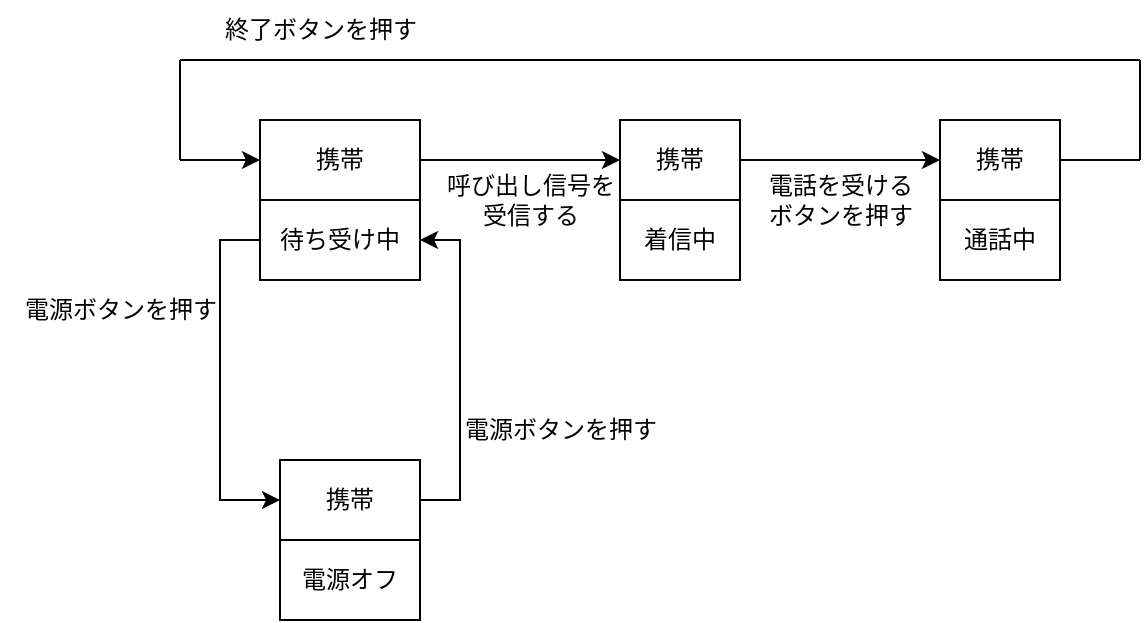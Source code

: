<mxfile version="24.6.4" type="device">
  <diagram name="ページ1" id="CPGFLDDi_tqcv5clr_pL">
    <mxGraphModel dx="880" dy="468" grid="1" gridSize="10" guides="1" tooltips="1" connect="1" arrows="1" fold="1" page="1" pageScale="1" pageWidth="827" pageHeight="1169" math="0" shadow="0">
      <root>
        <mxCell id="0" />
        <mxCell id="1" parent="0" />
        <mxCell id="aaldi4xjflPsFuzSinDj-2" value="" style="shape=table;startSize=0;container=1;collapsible=0;childLayout=tableLayout;" vertex="1" parent="1">
          <mxGeometry x="190" y="120" width="80" height="80" as="geometry" />
        </mxCell>
        <mxCell id="aaldi4xjflPsFuzSinDj-3" value="" style="shape=tableRow;horizontal=0;startSize=0;swimlaneHead=0;swimlaneBody=0;strokeColor=inherit;top=0;left=0;bottom=0;right=0;collapsible=0;dropTarget=0;fillColor=none;points=[[0,0.5],[1,0.5]];portConstraint=eastwest;" vertex="1" parent="aaldi4xjflPsFuzSinDj-2">
          <mxGeometry width="80" height="40" as="geometry" />
        </mxCell>
        <mxCell id="aaldi4xjflPsFuzSinDj-4" value="携帯" style="shape=partialRectangle;html=1;whiteSpace=wrap;connectable=0;strokeColor=inherit;overflow=hidden;fillColor=none;top=0;left=0;bottom=0;right=0;pointerEvents=1;" vertex="1" parent="aaldi4xjflPsFuzSinDj-3">
          <mxGeometry width="80" height="40" as="geometry">
            <mxRectangle width="80" height="40" as="alternateBounds" />
          </mxGeometry>
        </mxCell>
        <mxCell id="aaldi4xjflPsFuzSinDj-5" value="" style="shape=tableRow;horizontal=0;startSize=0;swimlaneHead=0;swimlaneBody=0;strokeColor=inherit;top=0;left=0;bottom=0;right=0;collapsible=0;dropTarget=0;fillColor=none;points=[[0,0.5],[1,0.5]];portConstraint=eastwest;" vertex="1" parent="aaldi4xjflPsFuzSinDj-2">
          <mxGeometry y="40" width="80" height="40" as="geometry" />
        </mxCell>
        <mxCell id="aaldi4xjflPsFuzSinDj-6" value="待ち受け中" style="shape=partialRectangle;html=1;whiteSpace=wrap;connectable=0;strokeColor=inherit;overflow=hidden;fillColor=none;top=0;left=0;bottom=0;right=0;pointerEvents=1;" vertex="1" parent="aaldi4xjflPsFuzSinDj-5">
          <mxGeometry width="80" height="40" as="geometry">
            <mxRectangle width="80" height="40" as="alternateBounds" />
          </mxGeometry>
        </mxCell>
        <mxCell id="aaldi4xjflPsFuzSinDj-7" value="" style="shape=table;startSize=0;container=1;collapsible=0;childLayout=tableLayout;" vertex="1" parent="1">
          <mxGeometry x="370" y="120" width="60" height="80" as="geometry" />
        </mxCell>
        <mxCell id="aaldi4xjflPsFuzSinDj-8" value="" style="shape=tableRow;horizontal=0;startSize=0;swimlaneHead=0;swimlaneBody=0;strokeColor=inherit;top=0;left=0;bottom=0;right=0;collapsible=0;dropTarget=0;fillColor=none;points=[[0,0.5],[1,0.5]];portConstraint=eastwest;" vertex="1" parent="aaldi4xjflPsFuzSinDj-7">
          <mxGeometry width="60" height="40" as="geometry" />
        </mxCell>
        <mxCell id="aaldi4xjflPsFuzSinDj-9" value="携帯" style="shape=partialRectangle;html=1;whiteSpace=wrap;connectable=0;strokeColor=inherit;overflow=hidden;fillColor=none;top=0;left=0;bottom=0;right=0;pointerEvents=1;" vertex="1" parent="aaldi4xjflPsFuzSinDj-8">
          <mxGeometry width="60" height="40" as="geometry">
            <mxRectangle width="60" height="40" as="alternateBounds" />
          </mxGeometry>
        </mxCell>
        <mxCell id="aaldi4xjflPsFuzSinDj-10" value="" style="shape=tableRow;horizontal=0;startSize=0;swimlaneHead=0;swimlaneBody=0;strokeColor=inherit;top=0;left=0;bottom=0;right=0;collapsible=0;dropTarget=0;fillColor=none;points=[[0,0.5],[1,0.5]];portConstraint=eastwest;" vertex="1" parent="aaldi4xjflPsFuzSinDj-7">
          <mxGeometry y="40" width="60" height="40" as="geometry" />
        </mxCell>
        <mxCell id="aaldi4xjflPsFuzSinDj-11" value="着信中" style="shape=partialRectangle;html=1;whiteSpace=wrap;connectable=0;strokeColor=inherit;overflow=hidden;fillColor=none;top=0;left=0;bottom=0;right=0;pointerEvents=1;" vertex="1" parent="aaldi4xjflPsFuzSinDj-10">
          <mxGeometry width="60" height="40" as="geometry">
            <mxRectangle width="60" height="40" as="alternateBounds" />
          </mxGeometry>
        </mxCell>
        <mxCell id="aaldi4xjflPsFuzSinDj-12" value="" style="shape=table;startSize=0;container=1;collapsible=0;childLayout=tableLayout;" vertex="1" parent="1">
          <mxGeometry x="530" y="120" width="60" height="80" as="geometry" />
        </mxCell>
        <mxCell id="aaldi4xjflPsFuzSinDj-13" value="" style="shape=tableRow;horizontal=0;startSize=0;swimlaneHead=0;swimlaneBody=0;strokeColor=inherit;top=0;left=0;bottom=0;right=0;collapsible=0;dropTarget=0;fillColor=none;points=[[0,0.5],[1,0.5]];portConstraint=eastwest;" vertex="1" parent="aaldi4xjflPsFuzSinDj-12">
          <mxGeometry width="60" height="40" as="geometry" />
        </mxCell>
        <mxCell id="aaldi4xjflPsFuzSinDj-14" value="携帯" style="shape=partialRectangle;html=1;whiteSpace=wrap;connectable=0;strokeColor=inherit;overflow=hidden;fillColor=none;top=0;left=0;bottom=0;right=0;pointerEvents=1;" vertex="1" parent="aaldi4xjflPsFuzSinDj-13">
          <mxGeometry width="60" height="40" as="geometry">
            <mxRectangle width="60" height="40" as="alternateBounds" />
          </mxGeometry>
        </mxCell>
        <mxCell id="aaldi4xjflPsFuzSinDj-15" value="" style="shape=tableRow;horizontal=0;startSize=0;swimlaneHead=0;swimlaneBody=0;strokeColor=inherit;top=0;left=0;bottom=0;right=0;collapsible=0;dropTarget=0;fillColor=none;points=[[0,0.5],[1,0.5]];portConstraint=eastwest;" vertex="1" parent="aaldi4xjflPsFuzSinDj-12">
          <mxGeometry y="40" width="60" height="40" as="geometry" />
        </mxCell>
        <mxCell id="aaldi4xjflPsFuzSinDj-16" value="通話中" style="shape=partialRectangle;html=1;whiteSpace=wrap;connectable=0;strokeColor=inherit;overflow=hidden;fillColor=none;top=0;left=0;bottom=0;right=0;pointerEvents=1;" vertex="1" parent="aaldi4xjflPsFuzSinDj-15">
          <mxGeometry width="60" height="40" as="geometry">
            <mxRectangle width="60" height="40" as="alternateBounds" />
          </mxGeometry>
        </mxCell>
        <mxCell id="aaldi4xjflPsFuzSinDj-17" value="" style="shape=table;startSize=0;container=1;collapsible=0;childLayout=tableLayout;" vertex="1" parent="1">
          <mxGeometry x="200" y="290" width="70" height="80" as="geometry" />
        </mxCell>
        <mxCell id="aaldi4xjflPsFuzSinDj-18" value="" style="shape=tableRow;horizontal=0;startSize=0;swimlaneHead=0;swimlaneBody=0;strokeColor=inherit;top=0;left=0;bottom=0;right=0;collapsible=0;dropTarget=0;fillColor=none;points=[[0,0.5],[1,0.5]];portConstraint=eastwest;" vertex="1" parent="aaldi4xjflPsFuzSinDj-17">
          <mxGeometry width="70" height="40" as="geometry" />
        </mxCell>
        <mxCell id="aaldi4xjflPsFuzSinDj-19" value="携帯" style="shape=partialRectangle;html=1;whiteSpace=wrap;connectable=0;strokeColor=inherit;overflow=hidden;fillColor=none;top=0;left=0;bottom=0;right=0;pointerEvents=1;" vertex="1" parent="aaldi4xjflPsFuzSinDj-18">
          <mxGeometry width="70" height="40" as="geometry">
            <mxRectangle width="70" height="40" as="alternateBounds" />
          </mxGeometry>
        </mxCell>
        <mxCell id="aaldi4xjflPsFuzSinDj-20" value="" style="shape=tableRow;horizontal=0;startSize=0;swimlaneHead=0;swimlaneBody=0;strokeColor=inherit;top=0;left=0;bottom=0;right=0;collapsible=0;dropTarget=0;fillColor=none;points=[[0,0.5],[1,0.5]];portConstraint=eastwest;" vertex="1" parent="aaldi4xjflPsFuzSinDj-17">
          <mxGeometry y="40" width="70" height="40" as="geometry" />
        </mxCell>
        <mxCell id="aaldi4xjflPsFuzSinDj-21" value="電源オフ" style="shape=partialRectangle;html=1;whiteSpace=wrap;connectable=0;strokeColor=inherit;overflow=hidden;fillColor=none;top=0;left=0;bottom=0;right=0;pointerEvents=1;" vertex="1" parent="aaldi4xjflPsFuzSinDj-20">
          <mxGeometry width="70" height="40" as="geometry">
            <mxRectangle width="70" height="40" as="alternateBounds" />
          </mxGeometry>
        </mxCell>
        <mxCell id="aaldi4xjflPsFuzSinDj-22" style="edgeStyle=orthogonalEdgeStyle;rounded=0;orthogonalLoop=1;jettySize=auto;html=1;exitX=1;exitY=0.5;exitDx=0;exitDy=0;" edge="1" parent="1" source="aaldi4xjflPsFuzSinDj-3" target="aaldi4xjflPsFuzSinDj-8">
          <mxGeometry relative="1" as="geometry" />
        </mxCell>
        <mxCell id="aaldi4xjflPsFuzSinDj-23" style="edgeStyle=orthogonalEdgeStyle;rounded=0;orthogonalLoop=1;jettySize=auto;html=1;exitX=1;exitY=0.5;exitDx=0;exitDy=0;entryX=0;entryY=0.5;entryDx=0;entryDy=0;" edge="1" parent="1" source="aaldi4xjflPsFuzSinDj-8" target="aaldi4xjflPsFuzSinDj-13">
          <mxGeometry relative="1" as="geometry" />
        </mxCell>
        <mxCell id="aaldi4xjflPsFuzSinDj-27" value="" style="endArrow=none;html=1;rounded=0;exitX=1;exitY=0.5;exitDx=0;exitDy=0;" edge="1" parent="1" source="aaldi4xjflPsFuzSinDj-13">
          <mxGeometry width="50" height="50" relative="1" as="geometry">
            <mxPoint x="610" y="160" as="sourcePoint" />
            <mxPoint x="630" y="140" as="targetPoint" />
          </mxGeometry>
        </mxCell>
        <mxCell id="aaldi4xjflPsFuzSinDj-28" value="" style="endArrow=none;html=1;rounded=0;" edge="1" parent="1">
          <mxGeometry width="50" height="50" relative="1" as="geometry">
            <mxPoint x="630" y="140" as="sourcePoint" />
            <mxPoint x="630" y="90" as="targetPoint" />
          </mxGeometry>
        </mxCell>
        <mxCell id="aaldi4xjflPsFuzSinDj-29" value="" style="endArrow=none;html=1;rounded=0;" edge="1" parent="1">
          <mxGeometry width="50" height="50" relative="1" as="geometry">
            <mxPoint x="150" y="90" as="sourcePoint" />
            <mxPoint x="630" y="90" as="targetPoint" />
          </mxGeometry>
        </mxCell>
        <mxCell id="aaldi4xjflPsFuzSinDj-30" value="" style="endArrow=none;html=1;rounded=0;" edge="1" parent="1">
          <mxGeometry width="50" height="50" relative="1" as="geometry">
            <mxPoint x="150" y="140" as="sourcePoint" />
            <mxPoint x="150" y="90" as="targetPoint" />
          </mxGeometry>
        </mxCell>
        <mxCell id="aaldi4xjflPsFuzSinDj-31" value="" style="endArrow=classic;html=1;rounded=0;entryX=0;entryY=0.5;entryDx=0;entryDy=0;" edge="1" parent="1" target="aaldi4xjflPsFuzSinDj-3">
          <mxGeometry width="50" height="50" relative="1" as="geometry">
            <mxPoint x="150" y="140" as="sourcePoint" />
            <mxPoint x="200" y="90" as="targetPoint" />
          </mxGeometry>
        </mxCell>
        <mxCell id="aaldi4xjflPsFuzSinDj-32" value="呼び出し信号を&lt;div&gt;受信する&lt;/div&gt;" style="text;html=1;align=center;verticalAlign=middle;resizable=0;points=[];autosize=1;strokeColor=none;fillColor=none;" vertex="1" parent="1">
          <mxGeometry x="270" y="140" width="110" height="40" as="geometry" />
        </mxCell>
        <mxCell id="aaldi4xjflPsFuzSinDj-33" value="電話を受ける&lt;div&gt;ボタンを押す&lt;/div&gt;" style="text;html=1;align=center;verticalAlign=middle;resizable=0;points=[];autosize=1;strokeColor=none;fillColor=none;" vertex="1" parent="1">
          <mxGeometry x="430" y="140" width="100" height="40" as="geometry" />
        </mxCell>
        <mxCell id="aaldi4xjflPsFuzSinDj-34" value="終了ボタンを押す" style="text;html=1;align=center;verticalAlign=middle;resizable=0;points=[];autosize=1;strokeColor=none;fillColor=none;" vertex="1" parent="1">
          <mxGeometry x="160" y="60" width="120" height="30" as="geometry" />
        </mxCell>
        <mxCell id="aaldi4xjflPsFuzSinDj-35" style="edgeStyle=orthogonalEdgeStyle;rounded=0;orthogonalLoop=1;jettySize=auto;html=1;exitX=1;exitY=0.5;exitDx=0;exitDy=0;" edge="1" parent="1" source="aaldi4xjflPsFuzSinDj-18" target="aaldi4xjflPsFuzSinDj-5">
          <mxGeometry relative="1" as="geometry" />
        </mxCell>
        <mxCell id="aaldi4xjflPsFuzSinDj-36" style="edgeStyle=orthogonalEdgeStyle;rounded=0;orthogonalLoop=1;jettySize=auto;html=1;exitX=0;exitY=0.5;exitDx=0;exitDy=0;entryX=0;entryY=0.5;entryDx=0;entryDy=0;" edge="1" parent="1" source="aaldi4xjflPsFuzSinDj-5" target="aaldi4xjflPsFuzSinDj-18">
          <mxGeometry relative="1" as="geometry" />
        </mxCell>
        <mxCell id="aaldi4xjflPsFuzSinDj-37" value="電源ボタンを押す" style="text;html=1;align=center;verticalAlign=middle;resizable=0;points=[];autosize=1;strokeColor=none;fillColor=none;" vertex="1" parent="1">
          <mxGeometry x="280" y="260" width="120" height="30" as="geometry" />
        </mxCell>
        <mxCell id="aaldi4xjflPsFuzSinDj-38" value="電源ボタンを押す" style="text;html=1;align=center;verticalAlign=middle;resizable=0;points=[];autosize=1;strokeColor=none;fillColor=none;" vertex="1" parent="1">
          <mxGeometry x="60" y="200" width="120" height="30" as="geometry" />
        </mxCell>
      </root>
    </mxGraphModel>
  </diagram>
</mxfile>
